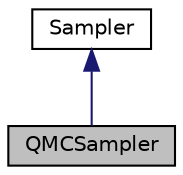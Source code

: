 digraph "QMCSampler"
{
 // INTERACTIVE_SVG=YES
  bgcolor="transparent";
  edge [fontname="Helvetica",fontsize="10",labelfontname="Helvetica",labelfontsize="10"];
  node [fontname="Helvetica",fontsize="10",shape=record];
  Node0 [label="QMCSampler",height=0.2,width=0.4,color="black", fillcolor="grey75", style="filled", fontcolor="black"];
  Node1 -> Node0 [dir="back",color="midnightblue",fontsize="10",style="solid",fontname="Helvetica"];
  Node1 [label="Sampler",height=0.2,width=0.4,color="black",URL="$d2/d10/interfaceumontreal_1_1ssj_1_1mcqmctools_1_1anova_1_1Sampler.html"];
}
